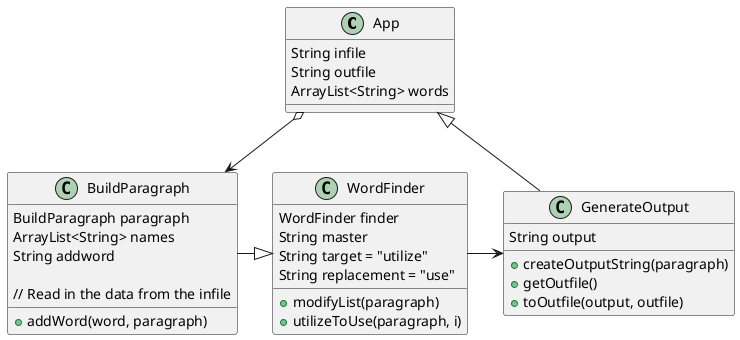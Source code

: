 @startuml
class App{
    String infile
    String outfile
    ArrayList<String> words
}

class BuildParagraph {
    BuildParagraph paragraph
    ArrayList<String> names
    String addword

    // Read in the data from the infile

    + addWord(word, paragraph)
}

class WordFinder{
    WordFinder finder
    String master
    String target = "utilize"
    String replacement = "use"

    + modifyList(paragraph)
    + utilizeToUse(paragraph, i)
}

class GenerateOutput{
    String output

    + createOutputString(paragraph)
    + getOutfile()
    + toOutfile(output, outfile)
}

App o--> BuildParagraph
BuildParagraph -|> WordFinder
WordFinder -> GenerateOutput
App <|- GenerateOutput

@enduml